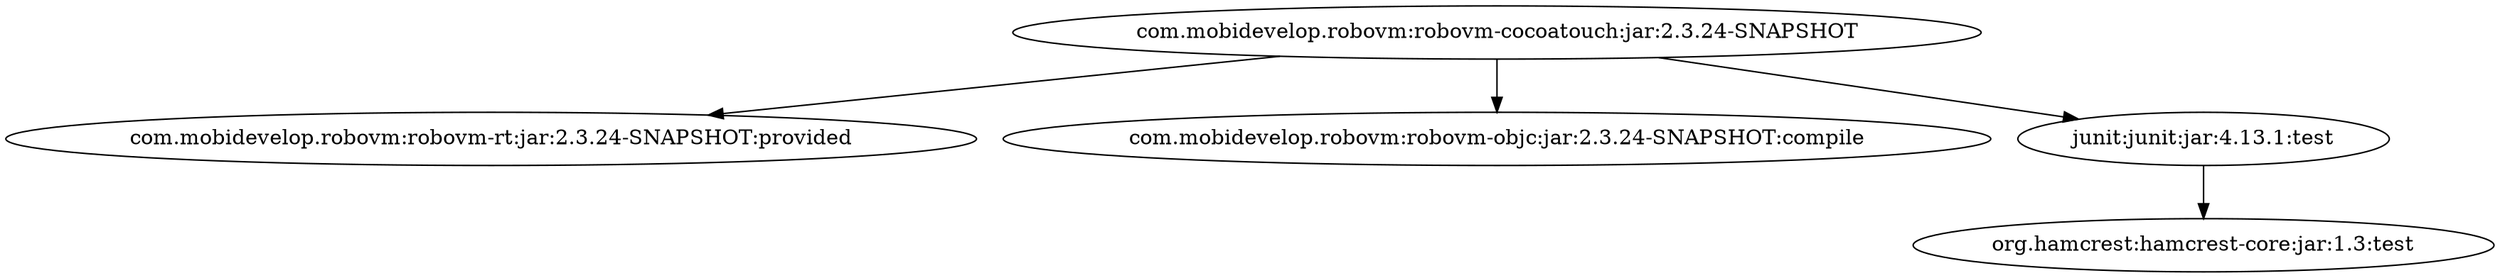 digraph cocoatouch {
	"com.mobidevelop.robovm:robovm-cocoatouch:jar:2.3.24-SNAPSHOT" -> "com.mobidevelop.robovm:robovm-rt:jar:2.3.24-SNAPSHOT:provided" ; 
	"com.mobidevelop.robovm:robovm-cocoatouch:jar:2.3.24-SNAPSHOT" -> "com.mobidevelop.robovm:robovm-objc:jar:2.3.24-SNAPSHOT:compile" ; 
	"com.mobidevelop.robovm:robovm-cocoatouch:jar:2.3.24-SNAPSHOT" -> "junit:junit:jar:4.13.1:test" ; 
	"junit:junit:jar:4.13.1:test" -> "org.hamcrest:hamcrest-core:jar:1.3:test" ; 
}
digraph compiler {
	"com.mobidevelop.robovm:robovm-compiler:jar:2.3.24-SNAPSHOT" -> "commons-io:commons-io:jar:2.7:compile" ; 
	"com.mobidevelop.robovm:robovm-compiler:jar:2.3.24-SNAPSHOT" -> "org.apache.commons:commons-exec:jar:1.3:compile" ; 
	"com.mobidevelop.robovm:robovm-compiler:jar:2.3.24-SNAPSHOT" -> "org.apache.commons:commons-lang3:jar:3.9:compile" ; 
	"com.mobidevelop.robovm:robovm-compiler:jar:2.3.24-SNAPSHOT" -> "com.googlecode.plist:dd-plist:jar:1.21:compile" ; 
	"com.mobidevelop.robovm:robovm-compiler:jar:2.3.24-SNAPSHOT" -> "org.simpleframework:simple-xml:jar:2.7.1:compile" ; 
	"com.mobidevelop.robovm:robovm-compiler:jar:2.3.24-SNAPSHOT" -> "org.bouncycastle:bcpkix-jdk15on:jar:1.49:compile" ; 
	"com.mobidevelop.robovm:robovm-compiler:jar:2.3.24-SNAPSHOT" -> "com.googlecode.json-simple:json-simple:jar:1.1.1:compile" ; 
	"com.mobidevelop.robovm:robovm-compiler:jar:2.3.24-SNAPSHOT" -> "org.ow2.asm:asm:jar:9.0:compile" ; 
	"com.mobidevelop.robovm:robovm-compiler:jar:2.3.24-SNAPSHOT" -> "org.ow2.asm:asm-commons:jar:9.0:compile" ; 
	"com.mobidevelop.robovm:robovm-compiler:jar:2.3.24-SNAPSHOT" -> "com.mobidevelop.robovm:robovm-llvm:jar:2.3.24-SNAPSHOT:compile" ; 
	"com.mobidevelop.robovm:robovm-compiler:jar:2.3.24-SNAPSHOT" -> "com.mobidevelop.robovm:robovm-libimobiledevice:jar:2.3.24-SNAPSHOT:compile" ; 
	"com.mobidevelop.robovm:robovm-compiler:jar:2.3.24-SNAPSHOT" -> "com.mobidevelop.robovm:robovm-soot:jar:2.5.0-9:compile" ; 
	"com.mobidevelop.robovm:robovm-compiler:jar:2.3.24-SNAPSHOT" -> "com.mobidevelop.robovm:robovm-debugger:jar:2.3.24-SNAPSHOT:compile" ; 
	"com.mobidevelop.robovm:robovm-compiler:jar:2.3.24-SNAPSHOT" -> "com.mobidevelop.robovm:robovm-rt:jar:2.3.24-SNAPSHOT:test" ; 
	"com.mobidevelop.robovm:robovm-compiler:jar:2.3.24-SNAPSHOT" -> "com.mobidevelop.robovm:robovm-objc:jar:2.3.24-SNAPSHOT:test" ; 
	"com.mobidevelop.robovm:robovm-compiler:jar:2.3.24-SNAPSHOT" -> "org.zeroturnaround:zt-zip:jar:1.13:test" ; 
	"com.mobidevelop.robovm:robovm-compiler:jar:2.3.24-SNAPSHOT" -> "junit:junit:jar:4.13.1:test" ; 
	"org.bouncycastle:bcpkix-jdk15on:jar:1.49:compile" -> "org.bouncycastle:bcprov-jdk15on:jar:1.49:compile" ; 
	"org.ow2.asm:asm-commons:jar:9.0:compile" -> "org.ow2.asm:asm-tree:jar:9.0:compile" ; 
	"org.ow2.asm:asm-commons:jar:9.0:compile" -> "org.ow2.asm:asm-analysis:jar:9.0:compile" ; 
	"org.zeroturnaround:zt-zip:jar:1.13:test" -> "org.slf4j:slf4j-api:jar:1.6.6:test" ; 
	"junit:junit:jar:4.13.1:test" -> "org.hamcrest:hamcrest-core:jar:1.3:test" ; 
}
digraph libimobiledevice {
	"com.mobidevelop.robovm:robovm-libimobiledevice:jar:2.3.24-SNAPSHOT" -> "com.googlecode.plist:dd-plist:jar:1.21:compile" ; 
	"com.mobidevelop.robovm:robovm-libimobiledevice:jar:2.3.24-SNAPSHOT" -> "commons-io:commons-io:jar:2.7:test" ; 
	"com.mobidevelop.robovm:robovm-libimobiledevice:jar:2.3.24-SNAPSHOT" -> "junit:junit:jar:4.13.1:test" ; 
	"junit:junit:jar:4.13.1:test" -> "org.hamcrest:hamcrest-core:jar:1.3:test" ; 
}
digraph llvm {
	"com.mobidevelop.robovm:robovm-llvm:jar:2.3.24-SNAPSHOT" -> "commons-io:commons-io:jar:2.7:test" ; 
	"com.mobidevelop.robovm:robovm-llvm:jar:2.3.24-SNAPSHOT" -> "org.apache.commons:commons-exec:jar:1.3:test" ; 
	"com.mobidevelop.robovm:robovm-llvm:jar:2.3.24-SNAPSHOT" -> "junit:junit:jar:4.13.1:test" ; 
	"junit:junit:jar:4.13.1:test" -> "org.hamcrest:hamcrest-core:jar:1.3:test" ; 
}
digraph objc {
	"com.mobidevelop.robovm:robovm-objc:jar:2.3.24-SNAPSHOT" -> "com.mobidevelop.robovm:robovm-rt:jar:2.3.24-SNAPSHOT:provided" ; 
}
digraph debugger {
}
digraph ibxcode {
	"com.mobidevelop.robovm:robovm-ibxcode:jar:2.3.24-SNAPSHOT" -> "commons-io:commons-io:jar:2.7:compile" ; 
	"com.mobidevelop.robovm:robovm-ibxcode:jar:2.3.24-SNAPSHOT" -> "org.apache.bcel:bcel:jar:6.3.1:compile" ; 
	"com.mobidevelop.robovm:robovm-ibxcode:jar:2.3.24-SNAPSHOT" -> "com.mobidevelop.robovm:robovm-compiler:jar:2.3.24-SNAPSHOT:provided" ; 
	"com.mobidevelop.robovm:robovm-compiler:jar:2.3.24-SNAPSHOT:provided" -> "org.apache.commons:commons-exec:jar:1.3:provided" ; 
	"com.mobidevelop.robovm:robovm-compiler:jar:2.3.24-SNAPSHOT:provided" -> "org.apache.commons:commons-lang3:jar:3.9:provided" ; 
	"com.mobidevelop.robovm:robovm-compiler:jar:2.3.24-SNAPSHOT:provided" -> "com.googlecode.plist:dd-plist:jar:1.21:provided" ; 
	"com.mobidevelop.robovm:robovm-compiler:jar:2.3.24-SNAPSHOT:provided" -> "org.simpleframework:simple-xml:jar:2.7.1:provided" ; 
	"com.mobidevelop.robovm:robovm-compiler:jar:2.3.24-SNAPSHOT:provided" -> "org.bouncycastle:bcpkix-jdk15on:jar:1.49:provided" ; 
	"com.mobidevelop.robovm:robovm-compiler:jar:2.3.24-SNAPSHOT:provided" -> "com.googlecode.json-simple:json-simple:jar:1.1.1:provided" ; 
	"com.mobidevelop.robovm:robovm-compiler:jar:2.3.24-SNAPSHOT:provided" -> "org.ow2.asm:asm:jar:9.0:provided" ; 
	"com.mobidevelop.robovm:robovm-compiler:jar:2.3.24-SNAPSHOT:provided" -> "org.ow2.asm:asm-commons:jar:9.0:provided" ; 
	"com.mobidevelop.robovm:robovm-compiler:jar:2.3.24-SNAPSHOT:provided" -> "com.mobidevelop.robovm:robovm-llvm:jar:2.3.24-SNAPSHOT:provided" ; 
	"com.mobidevelop.robovm:robovm-compiler:jar:2.3.24-SNAPSHOT:provided" -> "com.mobidevelop.robovm:robovm-libimobiledevice:jar:2.3.24-SNAPSHOT:provided" ; 
	"com.mobidevelop.robovm:robovm-compiler:jar:2.3.24-SNAPSHOT:provided" -> "com.mobidevelop.robovm:robovm-soot:jar:2.5.0-9:provided" ; 
	"com.mobidevelop.robovm:robovm-compiler:jar:2.3.24-SNAPSHOT:provided" -> "com.mobidevelop.robovm:robovm-debugger:jar:2.3.24-SNAPSHOT:provided" ; 
	"org.bouncycastle:bcpkix-jdk15on:jar:1.49:provided" -> "org.bouncycastle:bcprov-jdk15on:jar:1.49:provided" ; 
	"org.ow2.asm:asm-commons:jar:9.0:provided" -> "org.ow2.asm:asm-tree:jar:9.0:provided" ; 
	"org.ow2.asm:asm-commons:jar:9.0:provided" -> "org.ow2.asm:asm-analysis:jar:9.0:provided" ; 
}
digraph idea {
	"com.mobidevelop.robovm:org.robovm.idea:jar:2.3.24-SNAPSHOT" -> "com.mobidevelop.robovm:robovm-compiler:jar:2.3.24-SNAPSHOT:compile" ; 
	"com.mobidevelop.robovm:org.robovm.idea:jar:2.3.24-SNAPSHOT" -> "com.mobidevelop.robovm:robovm-templater:jar:2.3.24-SNAPSHOT:compile" ; 
	"com.mobidevelop.robovm:org.robovm.idea:jar:2.3.24-SNAPSHOT" -> "com.mobidevelop.robovm:robovm-ibxcode:jar:2.3.24-SNAPSHOT:compile" ; 
	"com.mobidevelop.robovm:org.robovm.idea:jar:2.3.24-SNAPSHOT" -> "org.jetbrains.kotlin:kotlin-stdlib-jdk8:jar:2.1.20:compile" ; 
	"com.mobidevelop.robovm:org.robovm.idea:jar:2.3.24-SNAPSHOT" -> "org.jetbrains.kotlin:kotlin-test:jar:2.1.20:test" ; 
	"com.mobidevelop.robovm:robovm-compiler:jar:2.3.24-SNAPSHOT:compile" -> "commons-io:commons-io:jar:2.7:compile (version managed from 2.7)" ; 
	"com.mobidevelop.robovm:robovm-compiler:jar:2.3.24-SNAPSHOT:compile" -> "org.apache.commons:commons-exec:jar:1.3:compile (version managed from 1.3)" ; 
	"com.mobidevelop.robovm:robovm-compiler:jar:2.3.24-SNAPSHOT:compile" -> "org.apache.commons:commons-lang3:jar:3.9:compile (version managed from 3.9)" ; 
	"com.mobidevelop.robovm:robovm-compiler:jar:2.3.24-SNAPSHOT:compile" -> "com.googlecode.plist:dd-plist:jar:1.21:compile (version managed from 1.21)" ; 
	"com.mobidevelop.robovm:robovm-compiler:jar:2.3.24-SNAPSHOT:compile" -> "org.simpleframework:simple-xml:jar:2.7.1:compile (version managed from 2.7.1)" ; 
	"com.mobidevelop.robovm:robovm-compiler:jar:2.3.24-SNAPSHOT:compile" -> "org.bouncycastle:bcpkix-jdk15on:jar:1.49:compile (version managed from 1.49)" ; 
	"com.mobidevelop.robovm:robovm-compiler:jar:2.3.24-SNAPSHOT:compile" -> "com.googlecode.json-simple:json-simple:jar:1.1.1:compile (version managed from 1.1.1)" ; 
	"com.mobidevelop.robovm:robovm-compiler:jar:2.3.24-SNAPSHOT:compile" -> "org.ow2.asm:asm:jar:9.0:compile (version managed from 9.0)" ; 
	"com.mobidevelop.robovm:robovm-compiler:jar:2.3.24-SNAPSHOT:compile" -> "org.ow2.asm:asm-commons:jar:9.0:compile (version managed from 9.0)" ; 
	"com.mobidevelop.robovm:robovm-compiler:jar:2.3.24-SNAPSHOT:compile" -> "com.mobidevelop.robovm:robovm-llvm:jar:2.3.24-SNAPSHOT:compile (version managed from 2.3.24-SNAPSHOT)" ; 
	"com.mobidevelop.robovm:robovm-compiler:jar:2.3.24-SNAPSHOT:compile" -> "com.mobidevelop.robovm:robovm-libimobiledevice:jar:2.3.24-SNAPSHOT:compile (version managed from 2.3.24-SNAPSHOT)" ; 
	"com.mobidevelop.robovm:robovm-compiler:jar:2.3.24-SNAPSHOT:compile" -> "com.mobidevelop.robovm:robovm-soot:jar:2.5.0-9:compile (version managed from 2.5.0-9)" ; 
	"com.mobidevelop.robovm:robovm-compiler:jar:2.3.24-SNAPSHOT:compile" -> "com.mobidevelop.robovm:robovm-debugger:jar:2.3.24-SNAPSHOT:compile (version managed from 2.3.24-SNAPSHOT)" ; 
	"org.bouncycastle:bcpkix-jdk15on:jar:1.49:compile (version managed from 1.49)" -> "org.bouncycastle:bcprov-jdk15on:jar:1.49:compile" ; 
	"org.ow2.asm:asm-commons:jar:9.0:compile (version managed from 9.0)" -> "(org.ow2.asm:asm:jar:9.0:compile - version managed from 9.0; omitted for duplicate)" ; 
	"org.ow2.asm:asm-commons:jar:9.0:compile (version managed from 9.0)" -> "org.ow2.asm:asm-tree:jar:9.0:compile" ; 
	"org.ow2.asm:asm-commons:jar:9.0:compile (version managed from 9.0)" -> "org.ow2.asm:asm-analysis:jar:9.0:compile" ; 
	"org.ow2.asm:asm-tree:jar:9.0:compile" -> "(org.ow2.asm:asm:jar:9.0:compile - version managed from 9.0; omitted for duplicate)" ; 
	"org.ow2.asm:asm-analysis:jar:9.0:compile" -> "(org.ow2.asm:asm-tree:jar:9.0:compile - omitted for duplicate)" ; 
	"com.mobidevelop.robovm:robovm-libimobiledevice:jar:2.3.24-SNAPSHOT:compile (version managed from 2.3.24-SNAPSHOT)" -> "(com.googlecode.plist:dd-plist:jar:1.21:compile - version managed from 1.21; omitted for duplicate)" ; 
	"com.mobidevelop.robovm:robovm-templater:jar:2.3.24-SNAPSHOT:compile" -> "org.apache.commons:commons-compress:jar:1.25.0:compile (version managed from 1.25.0)" ; 
	"com.mobidevelop.robovm:robovm-templater:jar:2.3.24-SNAPSHOT:compile" -> "(commons-io:commons-io:jar:2.7:compile - version managed from 2.7; omitted for duplicate)" ; 
	"com.mobidevelop.robovm:robovm-templater:jar:2.3.24-SNAPSHOT:compile" -> "com.mobidevelop.robovm:robovm-templates-ios-single-view-no-ib:tar.gz:2.3.24-SNAPSHOT:compile" ; 
	"com.mobidevelop.robovm:robovm-templater:jar:2.3.24-SNAPSHOT:compile" -> "com.mobidevelop.robovm:robovm-templates-ios-framework:tar.gz:2.3.24-SNAPSHOT:compile" ; 
	"com.mobidevelop.robovm:robovm-templater:jar:2.3.24-SNAPSHOT:compile" -> "com.mobidevelop.robovm:robovm-templates-console:tar.gz:2.3.24-SNAPSHOT:compile" ; 
	"com.mobidevelop.robovm:robovm-ibxcode:jar:2.3.24-SNAPSHOT:compile" -> "(commons-io:commons-io:jar:2.7:compile - version managed from 2.7; omitted for duplicate)" ; 
	"com.mobidevelop.robovm:robovm-ibxcode:jar:2.3.24-SNAPSHOT:compile" -> "org.apache.bcel:bcel:jar:6.3.1:compile (version managed from 6.3.1)" ; 
	"org.jetbrains.kotlin:kotlin-stdlib-jdk8:jar:2.1.20:compile" -> "org.jetbrains.kotlin:kotlin-stdlib:jar:2.1.20:compile (scope not updated to compile)" ; 
	"org.jetbrains.kotlin:kotlin-stdlib-jdk8:jar:2.1.20:compile" -> "org.jetbrains.kotlin:kotlin-stdlib-jdk7:jar:2.1.20:compile" ; 
	"org.jetbrains.kotlin:kotlin-stdlib:jar:2.1.20:compile (scope not updated to compile)" -> "org.jetbrains:annotations:jar:13.0:compile" ; 
	"org.jetbrains.kotlin:kotlin-stdlib-jdk7:jar:2.1.20:compile" -> "(org.jetbrains.kotlin:kotlin-stdlib:jar:2.1.20:compile - omitted for duplicate)" ; 
	"org.jetbrains.kotlin:kotlin-test:jar:2.1.20:test" -> "(org.jetbrains.kotlin:kotlin-stdlib:jar:2.1.20:test - omitted for duplicate)" ; 
}
digraph client {
	"com.mobidevelop.robovm:robovm-junit-client:jar:2.3.24-SNAPSHOT" -> "com.mobidevelop.robovm:robovm-junit-protocol:jar:2.3.24-SNAPSHOT:compile" ; 
	"com.mobidevelop.robovm:robovm-junit-client:jar:2.3.24-SNAPSHOT" -> "com.mobidevelop.robovm:robovm-junit-server:jar:2.3.24-SNAPSHOT:test" ; 
	"com.mobidevelop.robovm:robovm-junit-client:jar:2.3.24-SNAPSHOT" -> "com.mobidevelop.robovm:robovm-compiler:jar:2.3.24-SNAPSHOT:provided" ; 
	"com.mobidevelop.robovm:robovm-junit-client:jar:2.3.24-SNAPSHOT" -> "io.reactivex:rxjava:jar:1.0.9:compile" ; 
	"com.mobidevelop.robovm:robovm-junit-client:jar:2.3.24-SNAPSHOT" -> "com.mobidevelop.robovm:robovm-maven-resolver:jar:2.3.24-SNAPSHOT:test" ; 
	"com.mobidevelop.robovm:robovm-junit-client:jar:2.3.24-SNAPSHOT" -> "junit:junit:jar:4.13.1:provided" ; 
	"com.mobidevelop.robovm:robovm-compiler:jar:2.3.24-SNAPSHOT:provided" -> "commons-io:commons-io:jar:2.7:provided" ; 
	"com.mobidevelop.robovm:robovm-compiler:jar:2.3.24-SNAPSHOT:provided" -> "org.apache.commons:commons-exec:jar:1.3:provided" ; 
	"com.mobidevelop.robovm:robovm-compiler:jar:2.3.24-SNAPSHOT:provided" -> "org.apache.commons:commons-lang3:jar:3.9:provided" ; 
	"com.mobidevelop.robovm:robovm-compiler:jar:2.3.24-SNAPSHOT:provided" -> "com.googlecode.plist:dd-plist:jar:1.21:provided" ; 
	"com.mobidevelop.robovm:robovm-compiler:jar:2.3.24-SNAPSHOT:provided" -> "org.simpleframework:simple-xml:jar:2.7.1:provided" ; 
	"com.mobidevelop.robovm:robovm-compiler:jar:2.3.24-SNAPSHOT:provided" -> "org.bouncycastle:bcpkix-jdk15on:jar:1.49:provided" ; 
	"com.mobidevelop.robovm:robovm-compiler:jar:2.3.24-SNAPSHOT:provided" -> "com.googlecode.json-simple:json-simple:jar:1.1.1:provided" ; 
	"com.mobidevelop.robovm:robovm-compiler:jar:2.3.24-SNAPSHOT:provided" -> "org.ow2.asm:asm:jar:9.0:provided" ; 
	"com.mobidevelop.robovm:robovm-compiler:jar:2.3.24-SNAPSHOT:provided" -> "org.ow2.asm:asm-commons:jar:9.0:provided" ; 
	"com.mobidevelop.robovm:robovm-compiler:jar:2.3.24-SNAPSHOT:provided" -> "com.mobidevelop.robovm:robovm-llvm:jar:2.3.24-SNAPSHOT:provided" ; 
	"com.mobidevelop.robovm:robovm-compiler:jar:2.3.24-SNAPSHOT:provided" -> "com.mobidevelop.robovm:robovm-libimobiledevice:jar:2.3.24-SNAPSHOT:provided" ; 
	"com.mobidevelop.robovm:robovm-compiler:jar:2.3.24-SNAPSHOT:provided" -> "com.mobidevelop.robovm:robovm-soot:jar:2.5.0-9:provided" ; 
	"com.mobidevelop.robovm:robovm-compiler:jar:2.3.24-SNAPSHOT:provided" -> "com.mobidevelop.robovm:robovm-debugger:jar:2.3.24-SNAPSHOT:provided" ; 
	"org.bouncycastle:bcpkix-jdk15on:jar:1.49:provided" -> "org.bouncycastle:bcprov-jdk15on:jar:1.49:provided" ; 
	"org.ow2.asm:asm-commons:jar:9.0:provided" -> "org.ow2.asm:asm-tree:jar:9.0:provided" ; 
	"org.ow2.asm:asm-commons:jar:9.0:provided" -> "org.ow2.asm:asm-analysis:jar:9.0:provided" ; 
	"com.mobidevelop.robovm:robovm-maven-resolver:jar:2.3.24-SNAPSHOT:test" -> "org.jboss.shrinkwrap.resolver:shrinkwrap-resolver-impl-maven:jar:3.1.3:test" ; 
	"com.mobidevelop.robovm:robovm-maven-resolver:jar:2.3.24-SNAPSHOT:test" -> "org.apache.commons:commons-compress:jar:1.25.0:test" ; 
	"org.jboss.shrinkwrap.resolver:shrinkwrap-resolver-impl-maven:jar:3.1.3:test" -> "org.jboss.shrinkwrap.resolver:shrinkwrap-resolver-api-maven:jar:3.1.3:test" ; 
	"org.jboss.shrinkwrap.resolver:shrinkwrap-resolver-impl-maven:jar:3.1.3:test" -> "org.jboss.shrinkwrap.resolver:shrinkwrap-resolver-spi-maven:jar:3.1.3:test" ; 
	"org.jboss.shrinkwrap.resolver:shrinkwrap-resolver-impl-maven:jar:3.1.3:test" -> "org.apache.maven:maven-resolver-provider:jar:3.5.2:test" ; 
	"org.jboss.shrinkwrap.resolver:shrinkwrap-resolver-impl-maven:jar:3.1.3:test" -> "org.apache.maven:maven-model:jar:3.5.2:test" ; 
	"org.jboss.shrinkwrap.resolver:shrinkwrap-resolver-impl-maven:jar:3.1.3:test" -> "org.apache.maven:maven-model-builder:jar:3.5.2:test" ; 
	"org.jboss.shrinkwrap.resolver:shrinkwrap-resolver-impl-maven:jar:3.1.3:test" -> "org.apache.maven:maven-repository-metadata:jar:3.5.2:test" ; 
	"org.jboss.shrinkwrap.resolver:shrinkwrap-resolver-impl-maven:jar:3.1.3:test" -> "org.apache.maven:maven-settings:jar:3.5.2:test" ; 
	"org.jboss.shrinkwrap.resolver:shrinkwrap-resolver-impl-maven:jar:3.1.3:test" -> "org.apache.maven:maven-settings-builder:jar:3.5.2:test" ; 
	"org.jboss.shrinkwrap.resolver:shrinkwrap-resolver-impl-maven:jar:3.1.3:test" -> "org.apache.maven.resolver:maven-resolver-api:jar:1.1.0:test" ; 
	"org.jboss.shrinkwrap.resolver:shrinkwrap-resolver-impl-maven:jar:3.1.3:test" -> "org.apache.maven.resolver:maven-resolver-impl:jar:1.1.0:test" ; 
	"org.jboss.shrinkwrap.resolver:shrinkwrap-resolver-impl-maven:jar:3.1.3:test" -> "org.apache.maven.resolver:maven-resolver-spi:jar:1.1.0:test" ; 
	"org.jboss.shrinkwrap.resolver:shrinkwrap-resolver-impl-maven:jar:3.1.3:test" -> "org.apache.maven.resolver:maven-resolver-util:jar:1.1.0:test" ; 
	"org.jboss.shrinkwrap.resolver:shrinkwrap-resolver-impl-maven:jar:3.1.3:test" -> "org.apache.maven.resolver:maven-resolver-connector-basic:jar:1.1.0:test" ; 
	"org.jboss.shrinkwrap.resolver:shrinkwrap-resolver-impl-maven:jar:3.1.3:test" -> "org.apache.maven.resolver:maven-resolver-transport-wagon:jar:1.1.0:test" ; 
	"org.jboss.shrinkwrap.resolver:shrinkwrap-resolver-impl-maven:jar:3.1.3:test" -> "org.codehaus.plexus:plexus-interpolation:jar:1.24:test" ; 
	"org.jboss.shrinkwrap.resolver:shrinkwrap-resolver-impl-maven:jar:3.1.3:test" -> "org.codehaus.plexus:plexus-utils:jar:3.1.0:test" ; 
	"org.jboss.shrinkwrap.resolver:shrinkwrap-resolver-impl-maven:jar:3.1.3:test" -> "org.sonatype.plexus:plexus-sec-dispatcher:jar:1.4:test" ; 
	"org.jboss.shrinkwrap.resolver:shrinkwrap-resolver-impl-maven:jar:3.1.3:test" -> "org.apache.maven.wagon:wagon-provider-api:jar:2.12:test" ; 
	"org.jboss.shrinkwrap.resolver:shrinkwrap-resolver-impl-maven:jar:3.1.3:test" -> "org.apache.maven.wagon:wagon-file:jar:2.12:test" ; 
	"org.jboss.shrinkwrap.resolver:shrinkwrap-resolver-impl-maven:jar:3.1.3:test" -> "org.apache.maven.wagon:wagon-http-lightweight:jar:2.12:test" ; 
	"org.jboss.shrinkwrap.resolver:shrinkwrap-resolver-api-maven:jar:3.1.3:test" -> "org.jboss.shrinkwrap.resolver:shrinkwrap-resolver-api:jar:3.1.3:test" ; 
	"org.jboss.shrinkwrap.resolver:shrinkwrap-resolver-spi-maven:jar:3.1.3:test" -> "org.jboss.shrinkwrap.resolver:shrinkwrap-resolver-spi:jar:3.1.3:test" ; 
	"org.apache.maven:maven-resolver-provider:jar:3.5.2:test" -> "javax.inject:javax.inject:jar:1:test" ; 
	"org.apache.maven:maven-resolver-provider:jar:3.5.2:test" -> "com.google.guava:guava:jar:20.0:test" ; 
	"org.apache.maven:maven-model-builder:jar:3.5.2:test" -> "org.codehaus.plexus:plexus-component-annotations:jar:1.7.1:test" ; 
	"org.apache.maven:maven-model-builder:jar:3.5.2:test" -> "org.apache.maven:maven-artifact:jar:3.5.2:test" ; 
	"org.apache.maven:maven-model-builder:jar:3.5.2:test" -> "org.apache.maven:maven-builder-support:jar:3.5.2:test" ; 
	"org.sonatype.plexus:plexus-sec-dispatcher:jar:1.4:test" -> "org.sonatype.plexus:plexus-cipher:jar:1.4:test" ; 
	"org.apache.maven.wagon:wagon-http-lightweight:jar:2.12:test" -> "org.apache.maven.wagon:wagon-http-shared:jar:2.12:test" ; 
	"org.apache.maven.wagon:wagon-http-shared:jar:2.12:test" -> "org.jsoup:jsoup:jar:1.7.2:test" ; 
	"org.apache.maven.wagon:wagon-http-shared:jar:2.12:test" -> "org.slf4j:slf4j-api:jar:1.7.22:test" ; 
	"junit:junit:jar:4.13.1:provided" -> "org.hamcrest:hamcrest-core:jar:1.3:provided" ; 
}
digraph protocol {
	"com.mobidevelop.robovm:robovm-junit-protocol:jar:2.3.24-SNAPSHOT" -> "com.google.code.gson:gson:jar:2.8.8:compile" ; 
	"com.mobidevelop.robovm:robovm-junit-protocol:jar:2.3.24-SNAPSHOT" -> "junit:junit:jar:4.13.1:provided" ; 
	"junit:junit:jar:4.13.1:provided" -> "org.hamcrest:hamcrest-core:jar:1.3:provided" ; 
}
digraph server {
	"com.mobidevelop.robovm:robovm-junit-server:jar:2.3.24-SNAPSHOT" -> "com.mobidevelop.robovm:robovm-rt:jar:2.3.24-SNAPSHOT:provided" ; 
	"com.mobidevelop.robovm:robovm-junit-server:jar:2.3.24-SNAPSHOT" -> "com.mobidevelop.robovm:robovm-junit-protocol:jar:2.3.24-SNAPSHOT:compile" ; 
	"com.mobidevelop.robovm:robovm-junit-server:jar:2.3.24-SNAPSHOT" -> "io.reactivex:rxjava:jar:1.0.9:compile" ; 
	"com.mobidevelop.robovm:robovm-junit-server:jar:2.3.24-SNAPSHOT" -> "junit:junit:jar:4.13.1:provided" ; 
	"junit:junit:jar:4.13.1:provided" -> "org.hamcrest:hamcrest-core:jar:1.3:provided" ; 
}
digraph plugin {
	"com.mobidevelop.robovm:robovm-maven-plugin:maven-plugin:2.3.24-SNAPSHOT" -> "com.mobidevelop.robovm:robovm-dist-compiler:jar:2.3.24-SNAPSHOT:compile" ; 
	"com.mobidevelop.robovm:robovm-maven-plugin:maven-plugin:2.3.24-SNAPSHOT" -> "org.apache.maven:maven-plugin-api:jar:3.6.1:compile" ; 
	"com.mobidevelop.robovm:robovm-maven-plugin:maven-plugin:2.3.24-SNAPSHOT" -> "org.apache.maven:maven-core:jar:3.6.1:compile" ; 
	"com.mobidevelop.robovm:robovm-maven-plugin:maven-plugin:2.3.24-SNAPSHOT" -> "org.codehaus.plexus:plexus-archiver:jar:4.1.0:compile" ; 
	"com.mobidevelop.robovm:robovm-maven-plugin:maven-plugin:2.3.24-SNAPSHOT" -> "org.apache.maven.plugin-tools:maven-plugin-annotations:jar:3.6.0:compile" ; 
	"com.mobidevelop.robovm:robovm-maven-plugin:maven-plugin:2.3.24-SNAPSHOT" -> "org.apache.maven:maven-compat:jar:3.6.1:compile" ; 
	"org.apache.maven:maven-plugin-api:jar:3.6.1:compile" -> "org.apache.maven:maven-model:jar:3.6.1:compile" ; 
	"org.apache.maven:maven-plugin-api:jar:3.6.1:compile" -> "org.apache.maven:maven-artifact:jar:3.6.1:compile" ; 
	"org.apache.maven:maven-plugin-api:jar:3.6.1:compile" -> "org.eclipse.sisu:org.eclipse.sisu.plexus:jar:0.3.3:compile" ; 
	"org.apache.maven:maven-plugin-api:jar:3.6.1:compile" -> "org.codehaus.plexus:plexus-utils:jar:3.2.0:compile" ; 
	"org.apache.maven:maven-plugin-api:jar:3.6.1:compile" -> "org.codehaus.plexus:plexus-classworlds:jar:2.6.0:compile" ; 
	"org.eclipse.sisu:org.eclipse.sisu.plexus:jar:0.3.3:compile" -> "javax.enterprise:cdi-api:jar:1.0:compile" ; 
	"javax.enterprise:cdi-api:jar:1.0:compile" -> "javax.annotation:jsr250-api:jar:1.0:compile" ; 
	"org.apache.maven:maven-core:jar:3.6.1:compile" -> "org.apache.maven:maven-settings:jar:3.6.1:compile" ; 
	"org.apache.maven:maven-core:jar:3.6.1:compile" -> "org.apache.maven:maven-settings-builder:jar:3.6.1:compile" ; 
	"org.apache.maven:maven-core:jar:3.6.1:compile" -> "org.apache.maven:maven-builder-support:jar:3.6.1:compile" ; 
	"org.apache.maven:maven-core:jar:3.6.1:compile" -> "org.apache.maven:maven-repository-metadata:jar:3.6.1:compile" ; 
	"org.apache.maven:maven-core:jar:3.6.1:compile" -> "org.apache.maven:maven-model-builder:jar:3.6.1:compile" ; 
	"org.apache.maven:maven-core:jar:3.6.1:compile" -> "org.apache.maven:maven-resolver-provider:jar:3.6.1:compile" ; 
	"org.apache.maven:maven-core:jar:3.6.1:compile" -> "org.apache.maven.resolver:maven-resolver-impl:jar:1.3.3:compile" ; 
	"org.apache.maven:maven-core:jar:3.6.1:compile" -> "org.apache.maven.resolver:maven-resolver-api:jar:1.3.3:compile" ; 
	"org.apache.maven:maven-core:jar:3.6.1:compile" -> "org.apache.maven.resolver:maven-resolver-spi:jar:1.3.3:compile" ; 
	"org.apache.maven:maven-core:jar:3.6.1:compile" -> "org.apache.maven.resolver:maven-resolver-util:jar:1.3.3:compile" ; 
	"org.apache.maven:maven-core:jar:3.6.1:compile" -> "org.apache.maven.shared:maven-shared-utils:jar:3.2.1:compile" ; 
	"org.apache.maven:maven-core:jar:3.6.1:compile" -> "org.eclipse.sisu:org.eclipse.sisu.inject:jar:0.3.3:compile" ; 
	"org.apache.maven:maven-core:jar:3.6.1:compile" -> "com.google.inject:guice:jar:no_aop:4.2.1:compile" ; 
	"org.apache.maven:maven-core:jar:3.6.1:compile" -> "javax.inject:javax.inject:jar:1:compile" ; 
	"org.apache.maven:maven-core:jar:3.6.1:compile" -> "org.codehaus.plexus:plexus-component-annotations:jar:1.7.1:compile" ; 
	"org.apache.maven:maven-core:jar:3.6.1:compile" -> "org.apache.commons:commons-lang3:jar:3.9:compile" ; 
	"org.apache.maven:maven-settings-builder:jar:3.6.1:compile" -> "org.sonatype.plexus:plexus-sec-dispatcher:jar:1.4:compile" ; 
	"org.sonatype.plexus:plexus-sec-dispatcher:jar:1.4:compile" -> "org.sonatype.plexus:plexus-cipher:jar:1.4:compile" ; 
	"org.apache.maven:maven-resolver-provider:jar:3.6.1:compile" -> "org.slf4j:slf4j-api:jar:1.7.25:compile" ; 
	"org.apache.maven.shared:maven-shared-utils:jar:3.2.1:compile" -> "commons-io:commons-io:jar:2.7:compile" ; 
	"com.google.inject:guice:jar:no_aop:4.2.1:compile" -> "aopalliance:aopalliance:jar:1.0:compile" ; 
	"com.google.inject:guice:jar:no_aop:4.2.1:compile" -> "com.google.guava:guava:jar:25.1-android:compile" ; 
	"com.google.guava:guava:jar:25.1-android:compile" -> "com.google.code.findbugs:jsr305:jar:3.0.2:compile" ; 
	"com.google.guava:guava:jar:25.1-android:compile" -> "org.checkerframework:checker-compat-qual:jar:2.0.0:compile" ; 
	"com.google.guava:guava:jar:25.1-android:compile" -> "com.google.errorprone:error_prone_annotations:jar:2.1.3:compile" ; 
	"com.google.guava:guava:jar:25.1-android:compile" -> "com.google.j2objc:j2objc-annotations:jar:1.1:compile" ; 
	"com.google.guava:guava:jar:25.1-android:compile" -> "org.codehaus.mojo:animal-sniffer-annotations:jar:1.14:compile" ; 
	"org.codehaus.plexus:plexus-archiver:jar:4.1.0:compile" -> "org.codehaus.plexus:plexus-io:jar:3.1.1:compile" ; 
	"org.codehaus.plexus:plexus-archiver:jar:4.1.0:compile" -> "org.apache.commons:commons-compress:jar:1.25.0:compile" ; 
	"org.codehaus.plexus:plexus-archiver:jar:4.1.0:compile" -> "org.iq80.snappy:snappy:jar:0.4:compile" ; 
	"org.codehaus.plexus:plexus-archiver:jar:4.1.0:compile" -> "org.tukaani:xz:jar:1.8:runtime" ; 
	"org.apache.maven:maven-compat:jar:3.6.1:compile" -> "org.codehaus.plexus:plexus-interpolation:jar:1.25:compile" ; 
	"org.apache.maven:maven-compat:jar:3.6.1:compile" -> "org.apache.maven.wagon:wagon-provider-api:jar:3.3.2:compile" ; 
}
digraph surefire {
	"com.mobidevelop.robovm:robovm-surefire-provider:jar:2.3.24-SNAPSHOT" -> "org.apache.maven:maven-plugin-api:jar:2.0:compile" ; 
	"com.mobidevelop.robovm:robovm-surefire-provider:jar:2.3.24-SNAPSHOT" -> "org.apache.maven.surefire:common-junit4:jar:3.0.0-M3:compile" ; 
	"com.mobidevelop.robovm:robovm-surefire-provider:jar:2.3.24-SNAPSHOT" -> "org.apache.maven.surefire:surefire-junit4:jar:3.0.0-M3:compile" ; 
	"com.mobidevelop.robovm:robovm-surefire-provider:jar:2.3.24-SNAPSHOT" -> "org.apache.maven.surefire:surefire-providers:pom:3.0.0-M3:compile" ; 
	"com.mobidevelop.robovm:robovm-surefire-provider:jar:2.3.24-SNAPSHOT" -> "org.apache.maven.shared:maven-shared-utils:jar:3.2.1:compile" ; 
	"com.mobidevelop.robovm:robovm-surefire-provider:jar:2.3.24-SNAPSHOT" -> "junit:junit:jar:4.13.1:provided" ; 
	"com.mobidevelop.robovm:robovm-surefire-provider:jar:2.3.24-SNAPSHOT" -> "com.mobidevelop.robovm:robovm-dist-compiler:jar:2.3.24-SNAPSHOT:compile" ; 
	"com.mobidevelop.robovm:robovm-surefire-provider:jar:2.3.24-SNAPSHOT" -> "com.mobidevelop.robovm:robovm-maven-resolver:jar:nodep:2.3.24-SNAPSHOT:compile" ; 
	"com.mobidevelop.robovm:robovm-surefire-provider:jar:2.3.24-SNAPSHOT" -> "com.mobidevelop.robovm:robovm-junit-client:jar:2.3.24-SNAPSHOT:compile" ; 
	"org.apache.maven.surefire:common-junit4:jar:3.0.0-M3:compile" -> "org.apache.maven.surefire:common-junit3:jar:3.0.0-M3:compile" ; 
	"org.apache.maven.surefire:common-junit4:jar:3.0.0-M3:compile" -> "org.apache.maven.surefire:common-java5:jar:3.0.0-M3:compile" ; 
	"org.apache.maven.surefire:common-junit4:jar:3.0.0-M3:compile" -> "org.apache.maven.surefire:surefire-api:jar:3.0.0-M3:compile" ; 
	"org.apache.maven.surefire:surefire-api:jar:3.0.0-M3:compile" -> "org.apache.maven.surefire:surefire-logger-api:jar:3.0.0-M3:compile" ; 
	"org.apache.maven.shared:maven-shared-utils:jar:3.2.1:compile" -> "commons-io:commons-io:jar:2.7:compile" ; 
	"junit:junit:jar:4.13.1:provided" -> "org.hamcrest:hamcrest-core:jar:1.3:provided" ; 
	"com.mobidevelop.robovm:robovm-maven-resolver:jar:nodep:2.3.24-SNAPSHOT:compile" -> "org.jboss.shrinkwrap.resolver:shrinkwrap-resolver-impl-maven:jar:3.1.3:compile" ; 
	"com.mobidevelop.robovm:robovm-maven-resolver:jar:nodep:2.3.24-SNAPSHOT:compile" -> "org.apache.commons:commons-compress:jar:1.25.0:compile" ; 
	"org.jboss.shrinkwrap.resolver:shrinkwrap-resolver-impl-maven:jar:3.1.3:compile" -> "org.jboss.shrinkwrap.resolver:shrinkwrap-resolver-api-maven:jar:3.1.3:compile" ; 
	"org.jboss.shrinkwrap.resolver:shrinkwrap-resolver-impl-maven:jar:3.1.3:compile" -> "org.jboss.shrinkwrap.resolver:shrinkwrap-resolver-spi-maven:jar:3.1.3:compile" ; 
	"org.jboss.shrinkwrap.resolver:shrinkwrap-resolver-impl-maven:jar:3.1.3:compile" -> "org.apache.maven:maven-resolver-provider:jar:3.5.2:compile" ; 
	"org.jboss.shrinkwrap.resolver:shrinkwrap-resolver-impl-maven:jar:3.1.3:compile" -> "org.apache.maven:maven-model:jar:3.5.2:compile" ; 
	"org.jboss.shrinkwrap.resolver:shrinkwrap-resolver-impl-maven:jar:3.1.3:compile" -> "org.apache.maven:maven-model-builder:jar:3.5.2:compile" ; 
	"org.jboss.shrinkwrap.resolver:shrinkwrap-resolver-impl-maven:jar:3.1.3:compile" -> "org.apache.maven:maven-repository-metadata:jar:3.5.2:compile" ; 
	"org.jboss.shrinkwrap.resolver:shrinkwrap-resolver-impl-maven:jar:3.1.3:compile" -> "org.apache.maven:maven-settings:jar:3.5.2:compile" ; 
	"org.jboss.shrinkwrap.resolver:shrinkwrap-resolver-impl-maven:jar:3.1.3:compile" -> "org.apache.maven:maven-settings-builder:jar:3.5.2:compile" ; 
	"org.jboss.shrinkwrap.resolver:shrinkwrap-resolver-impl-maven:jar:3.1.3:compile" -> "org.apache.maven.resolver:maven-resolver-api:jar:1.1.0:compile" ; 
	"org.jboss.shrinkwrap.resolver:shrinkwrap-resolver-impl-maven:jar:3.1.3:compile" -> "org.apache.maven.resolver:maven-resolver-impl:jar:1.1.0:compile" ; 
	"org.jboss.shrinkwrap.resolver:shrinkwrap-resolver-impl-maven:jar:3.1.3:compile" -> "org.apache.maven.resolver:maven-resolver-spi:jar:1.1.0:compile" ; 
	"org.jboss.shrinkwrap.resolver:shrinkwrap-resolver-impl-maven:jar:3.1.3:compile" -> "org.apache.maven.resolver:maven-resolver-util:jar:1.1.0:compile" ; 
	"org.jboss.shrinkwrap.resolver:shrinkwrap-resolver-impl-maven:jar:3.1.3:compile" -> "org.apache.maven.resolver:maven-resolver-connector-basic:jar:1.1.0:compile" ; 
	"org.jboss.shrinkwrap.resolver:shrinkwrap-resolver-impl-maven:jar:3.1.3:compile" -> "org.apache.maven.resolver:maven-resolver-transport-wagon:jar:1.1.0:compile" ; 
	"org.jboss.shrinkwrap.resolver:shrinkwrap-resolver-impl-maven:jar:3.1.3:compile" -> "org.codehaus.plexus:plexus-interpolation:jar:1.24:compile" ; 
	"org.jboss.shrinkwrap.resolver:shrinkwrap-resolver-impl-maven:jar:3.1.3:compile" -> "org.codehaus.plexus:plexus-utils:jar:3.1.0:compile" ; 
	"org.jboss.shrinkwrap.resolver:shrinkwrap-resolver-impl-maven:jar:3.1.3:compile" -> "org.sonatype.plexus:plexus-sec-dispatcher:jar:1.4:compile" ; 
	"org.jboss.shrinkwrap.resolver:shrinkwrap-resolver-impl-maven:jar:3.1.3:compile" -> "org.apache.maven.wagon:wagon-provider-api:jar:2.12:compile" ; 
	"org.jboss.shrinkwrap.resolver:shrinkwrap-resolver-impl-maven:jar:3.1.3:compile" -> "org.apache.maven.wagon:wagon-file:jar:2.12:compile" ; 
	"org.jboss.shrinkwrap.resolver:shrinkwrap-resolver-impl-maven:jar:3.1.3:compile" -> "org.apache.maven.wagon:wagon-http-lightweight:jar:2.12:compile" ; 
	"org.jboss.shrinkwrap.resolver:shrinkwrap-resolver-api-maven:jar:3.1.3:compile" -> "org.jboss.shrinkwrap.resolver:shrinkwrap-resolver-api:jar:3.1.3:compile" ; 
	"org.jboss.shrinkwrap.resolver:shrinkwrap-resolver-spi-maven:jar:3.1.3:compile" -> "org.jboss.shrinkwrap.resolver:shrinkwrap-resolver-spi:jar:3.1.3:compile" ; 
	"org.apache.maven:maven-resolver-provider:jar:3.5.2:compile" -> "javax.inject:javax.inject:jar:1:compile" ; 
	"org.apache.maven:maven-resolver-provider:jar:3.5.2:compile" -> "com.google.guava:guava:jar:20.0:compile" ; 
	"org.apache.maven:maven-resolver-provider:jar:3.5.2:compile" -> "org.apache.commons:commons-lang3:jar:3.9:compile" ; 
	"org.apache.maven:maven-model-builder:jar:3.5.2:compile" -> "org.codehaus.plexus:plexus-component-annotations:jar:1.7.1:compile" ; 
	"org.apache.maven:maven-model-builder:jar:3.5.2:compile" -> "org.apache.maven:maven-artifact:jar:3.5.2:compile" ; 
	"org.apache.maven:maven-model-builder:jar:3.5.2:compile" -> "org.apache.maven:maven-builder-support:jar:3.5.2:compile" ; 
	"org.sonatype.plexus:plexus-sec-dispatcher:jar:1.4:compile" -> "org.sonatype.plexus:plexus-cipher:jar:1.4:compile" ; 
	"org.apache.maven.wagon:wagon-http-lightweight:jar:2.12:compile" -> "org.apache.maven.wagon:wagon-http-shared:jar:2.12:compile" ; 
	"org.apache.maven.wagon:wagon-http-shared:jar:2.12:compile" -> "org.jsoup:jsoup:jar:1.7.2:compile" ; 
	"org.apache.maven.wagon:wagon-http-shared:jar:2.12:compile" -> "org.slf4j:slf4j-api:jar:1.7.22:compile" ; 
}
digraph resolver {
	"com.mobidevelop.robovm:robovm-maven-resolver:jar:2.3.24-SNAPSHOT" -> "org.jboss.shrinkwrap.resolver:shrinkwrap-resolver-impl-maven:jar:3.1.3:compile" ; 
	"com.mobidevelop.robovm:robovm-maven-resolver:jar:2.3.24-SNAPSHOT" -> "junit:junit:jar:4.13.1:test" ; 
	"com.mobidevelop.robovm:robovm-maven-resolver:jar:2.3.24-SNAPSHOT" -> "org.apache.commons:commons-compress:jar:1.25.0:compile" ; 
	"org.jboss.shrinkwrap.resolver:shrinkwrap-resolver-impl-maven:jar:3.1.3:compile" -> "org.jboss.shrinkwrap.resolver:shrinkwrap-resolver-api-maven:jar:3.1.3:compile" ; 
	"org.jboss.shrinkwrap.resolver:shrinkwrap-resolver-impl-maven:jar:3.1.3:compile" -> "org.jboss.shrinkwrap.resolver:shrinkwrap-resolver-spi-maven:jar:3.1.3:compile" ; 
	"org.jboss.shrinkwrap.resolver:shrinkwrap-resolver-impl-maven:jar:3.1.3:compile" -> "org.apache.maven:maven-resolver-provider:jar:3.5.2:compile" ; 
	"org.jboss.shrinkwrap.resolver:shrinkwrap-resolver-impl-maven:jar:3.1.3:compile" -> "org.apache.maven:maven-model:jar:3.5.2:compile" ; 
	"org.jboss.shrinkwrap.resolver:shrinkwrap-resolver-impl-maven:jar:3.1.3:compile" -> "org.apache.maven:maven-model-builder:jar:3.5.2:compile" ; 
	"org.jboss.shrinkwrap.resolver:shrinkwrap-resolver-impl-maven:jar:3.1.3:compile" -> "org.apache.maven:maven-repository-metadata:jar:3.5.2:compile" ; 
	"org.jboss.shrinkwrap.resolver:shrinkwrap-resolver-impl-maven:jar:3.1.3:compile" -> "org.apache.maven:maven-settings:jar:3.5.2:compile" ; 
	"org.jboss.shrinkwrap.resolver:shrinkwrap-resolver-impl-maven:jar:3.1.3:compile" -> "org.apache.maven:maven-settings-builder:jar:3.5.2:compile" ; 
	"org.jboss.shrinkwrap.resolver:shrinkwrap-resolver-impl-maven:jar:3.1.3:compile" -> "org.apache.maven.resolver:maven-resolver-api:jar:1.1.0:compile" ; 
	"org.jboss.shrinkwrap.resolver:shrinkwrap-resolver-impl-maven:jar:3.1.3:compile" -> "org.apache.maven.resolver:maven-resolver-impl:jar:1.1.0:compile" ; 
	"org.jboss.shrinkwrap.resolver:shrinkwrap-resolver-impl-maven:jar:3.1.3:compile" -> "org.apache.maven.resolver:maven-resolver-spi:jar:1.1.0:compile" ; 
	"org.jboss.shrinkwrap.resolver:shrinkwrap-resolver-impl-maven:jar:3.1.3:compile" -> "org.apache.maven.resolver:maven-resolver-util:jar:1.1.0:compile" ; 
	"org.jboss.shrinkwrap.resolver:shrinkwrap-resolver-impl-maven:jar:3.1.3:compile" -> "org.apache.maven.resolver:maven-resolver-connector-basic:jar:1.1.0:compile" ; 
	"org.jboss.shrinkwrap.resolver:shrinkwrap-resolver-impl-maven:jar:3.1.3:compile" -> "org.apache.maven.resolver:maven-resolver-transport-wagon:jar:1.1.0:compile" ; 
	"org.jboss.shrinkwrap.resolver:shrinkwrap-resolver-impl-maven:jar:3.1.3:compile" -> "org.codehaus.plexus:plexus-interpolation:jar:1.24:compile" ; 
	"org.jboss.shrinkwrap.resolver:shrinkwrap-resolver-impl-maven:jar:3.1.3:compile" -> "org.codehaus.plexus:plexus-utils:jar:3.1.0:compile" ; 
	"org.jboss.shrinkwrap.resolver:shrinkwrap-resolver-impl-maven:jar:3.1.3:compile" -> "org.sonatype.plexus:plexus-sec-dispatcher:jar:1.4:compile" ; 
	"org.jboss.shrinkwrap.resolver:shrinkwrap-resolver-impl-maven:jar:3.1.3:compile" -> "org.apache.maven.wagon:wagon-provider-api:jar:2.12:compile" ; 
	"org.jboss.shrinkwrap.resolver:shrinkwrap-resolver-impl-maven:jar:3.1.3:compile" -> "org.apache.maven.wagon:wagon-file:jar:2.12:compile" ; 
	"org.jboss.shrinkwrap.resolver:shrinkwrap-resolver-impl-maven:jar:3.1.3:compile" -> "org.apache.maven.wagon:wagon-http-lightweight:jar:2.12:compile" ; 
	"org.jboss.shrinkwrap.resolver:shrinkwrap-resolver-api-maven:jar:3.1.3:compile" -> "org.jboss.shrinkwrap.resolver:shrinkwrap-resolver-api:jar:3.1.3:compile" ; 
	"org.jboss.shrinkwrap.resolver:shrinkwrap-resolver-spi-maven:jar:3.1.3:compile" -> "org.jboss.shrinkwrap.resolver:shrinkwrap-resolver-spi:jar:3.1.3:compile" ; 
	"org.apache.maven:maven-resolver-provider:jar:3.5.2:compile" -> "javax.inject:javax.inject:jar:1:compile" ; 
	"org.apache.maven:maven-resolver-provider:jar:3.5.2:compile" -> "com.google.guava:guava:jar:20.0:compile" ; 
	"org.apache.maven:maven-resolver-provider:jar:3.5.2:compile" -> "org.apache.commons:commons-lang3:jar:3.9:compile" ; 
	"org.apache.maven:maven-model-builder:jar:3.5.2:compile" -> "org.codehaus.plexus:plexus-component-annotations:jar:1.7.1:compile" ; 
	"org.apache.maven:maven-model-builder:jar:3.5.2:compile" -> "org.apache.maven:maven-artifact:jar:3.5.2:compile" ; 
	"org.apache.maven:maven-model-builder:jar:3.5.2:compile" -> "org.apache.maven:maven-builder-support:jar:3.5.2:compile" ; 
	"org.sonatype.plexus:plexus-sec-dispatcher:jar:1.4:compile" -> "org.sonatype.plexus:plexus-cipher:jar:1.4:compile" ; 
	"org.apache.maven.wagon:wagon-http-lightweight:jar:2.12:compile" -> "org.apache.maven.wagon:wagon-http-shared:jar:2.12:compile" ; 
	"org.apache.maven.wagon:wagon-http-lightweight:jar:2.12:compile" -> "commons-io:commons-io:jar:2.7:compile" ; 
	"org.apache.maven.wagon:wagon-http-shared:jar:2.12:compile" -> "org.jsoup:jsoup:jar:1.7.2:compile" ; 
	"org.apache.maven.wagon:wagon-http-shared:jar:2.12:compile" -> "org.slf4j:slf4j-api:jar:1.7.22:compile" ; 
	"junit:junit:jar:4.13.1:test" -> "org.hamcrest:hamcrest-core:jar:1.3:test" ; 
}
digraph templater {
	"com.mobidevelop.robovm:robovm-templater:jar:2.3.24-SNAPSHOT" -> "org.apache.commons:commons-compress:jar:1.25.0:compile" ; 
	"com.mobidevelop.robovm:robovm-templater:jar:2.3.24-SNAPSHOT" -> "commons-io:commons-io:jar:2.7:compile" ; 
	"com.mobidevelop.robovm:robovm-templater:jar:2.3.24-SNAPSHOT" -> "junit:junit:jar:4.13.1:test" ; 
	"com.mobidevelop.robovm:robovm-templater:jar:2.3.24-SNAPSHOT" -> "com.mobidevelop.robovm:robovm-templates-ios-single-view-no-ib:tar.gz:2.3.24-SNAPSHOT:compile" ; 
	"com.mobidevelop.robovm:robovm-templater:jar:2.3.24-SNAPSHOT" -> "com.mobidevelop.robovm:robovm-templates-ios-framework:tar.gz:2.3.24-SNAPSHOT:compile" ; 
	"com.mobidevelop.robovm:robovm-templater:jar:2.3.24-SNAPSHOT" -> "com.mobidevelop.robovm:robovm-templates-console:tar.gz:2.3.24-SNAPSHOT:compile" ; 
	"junit:junit:jar:4.13.1:test" -> "org.hamcrest:hamcrest-core:jar:1.3:test" ; 
}
